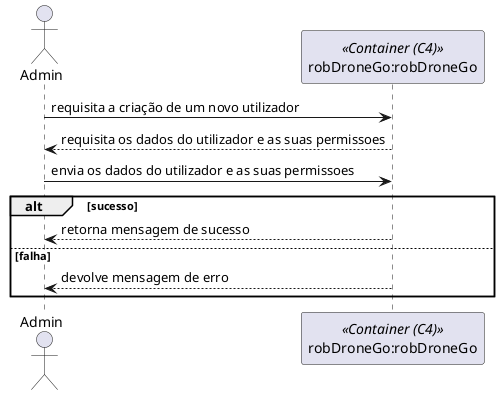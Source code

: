 @startuml

actor "Admin" as Actor
participant "robDroneGo:robDroneGo" as Container <<Container (C4)>>

Actor -> Container: requisita a criação de um novo utilizador
Container --> Actor: requisita os dados do utilizador e as suas permissoes
Actor -> Container: envia os dados do utilizador e as suas permissoes

alt sucesso
    Container --> Actor: retorna mensagem de sucesso
else falha
    Container --> Actor: devolve mensagem de erro
end


@enduml

